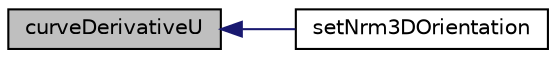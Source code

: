 digraph "curveDerivativeU"
{
  bgcolor="transparent";
  edge [fontname="Helvetica",fontsize="10",labelfontname="Helvetica",labelfontsize="10"];
  node [fontname="Helvetica",fontsize="10",shape=record];
  rankdir="LR";
  Node1 [label="curveDerivativeU",height=0.2,width=0.4,color="black", fillcolor="grey75", style="filled" fontcolor="black"];
  Node1 -> Node2 [dir="back",color="midnightblue",fontsize="10",style="solid",fontname="Helvetica"];
  Node2 [label="setNrm3DOrientation",height=0.2,width=0.4,color="black",URL="$classFoam_1_1NURBS3DCurve.html#a23010fe84bb2fb2d0ed0dd3751ff510f",tooltip="Take a given normal and use to determine if NURBS normals should be reversed. Computation taken from ..."];
}
